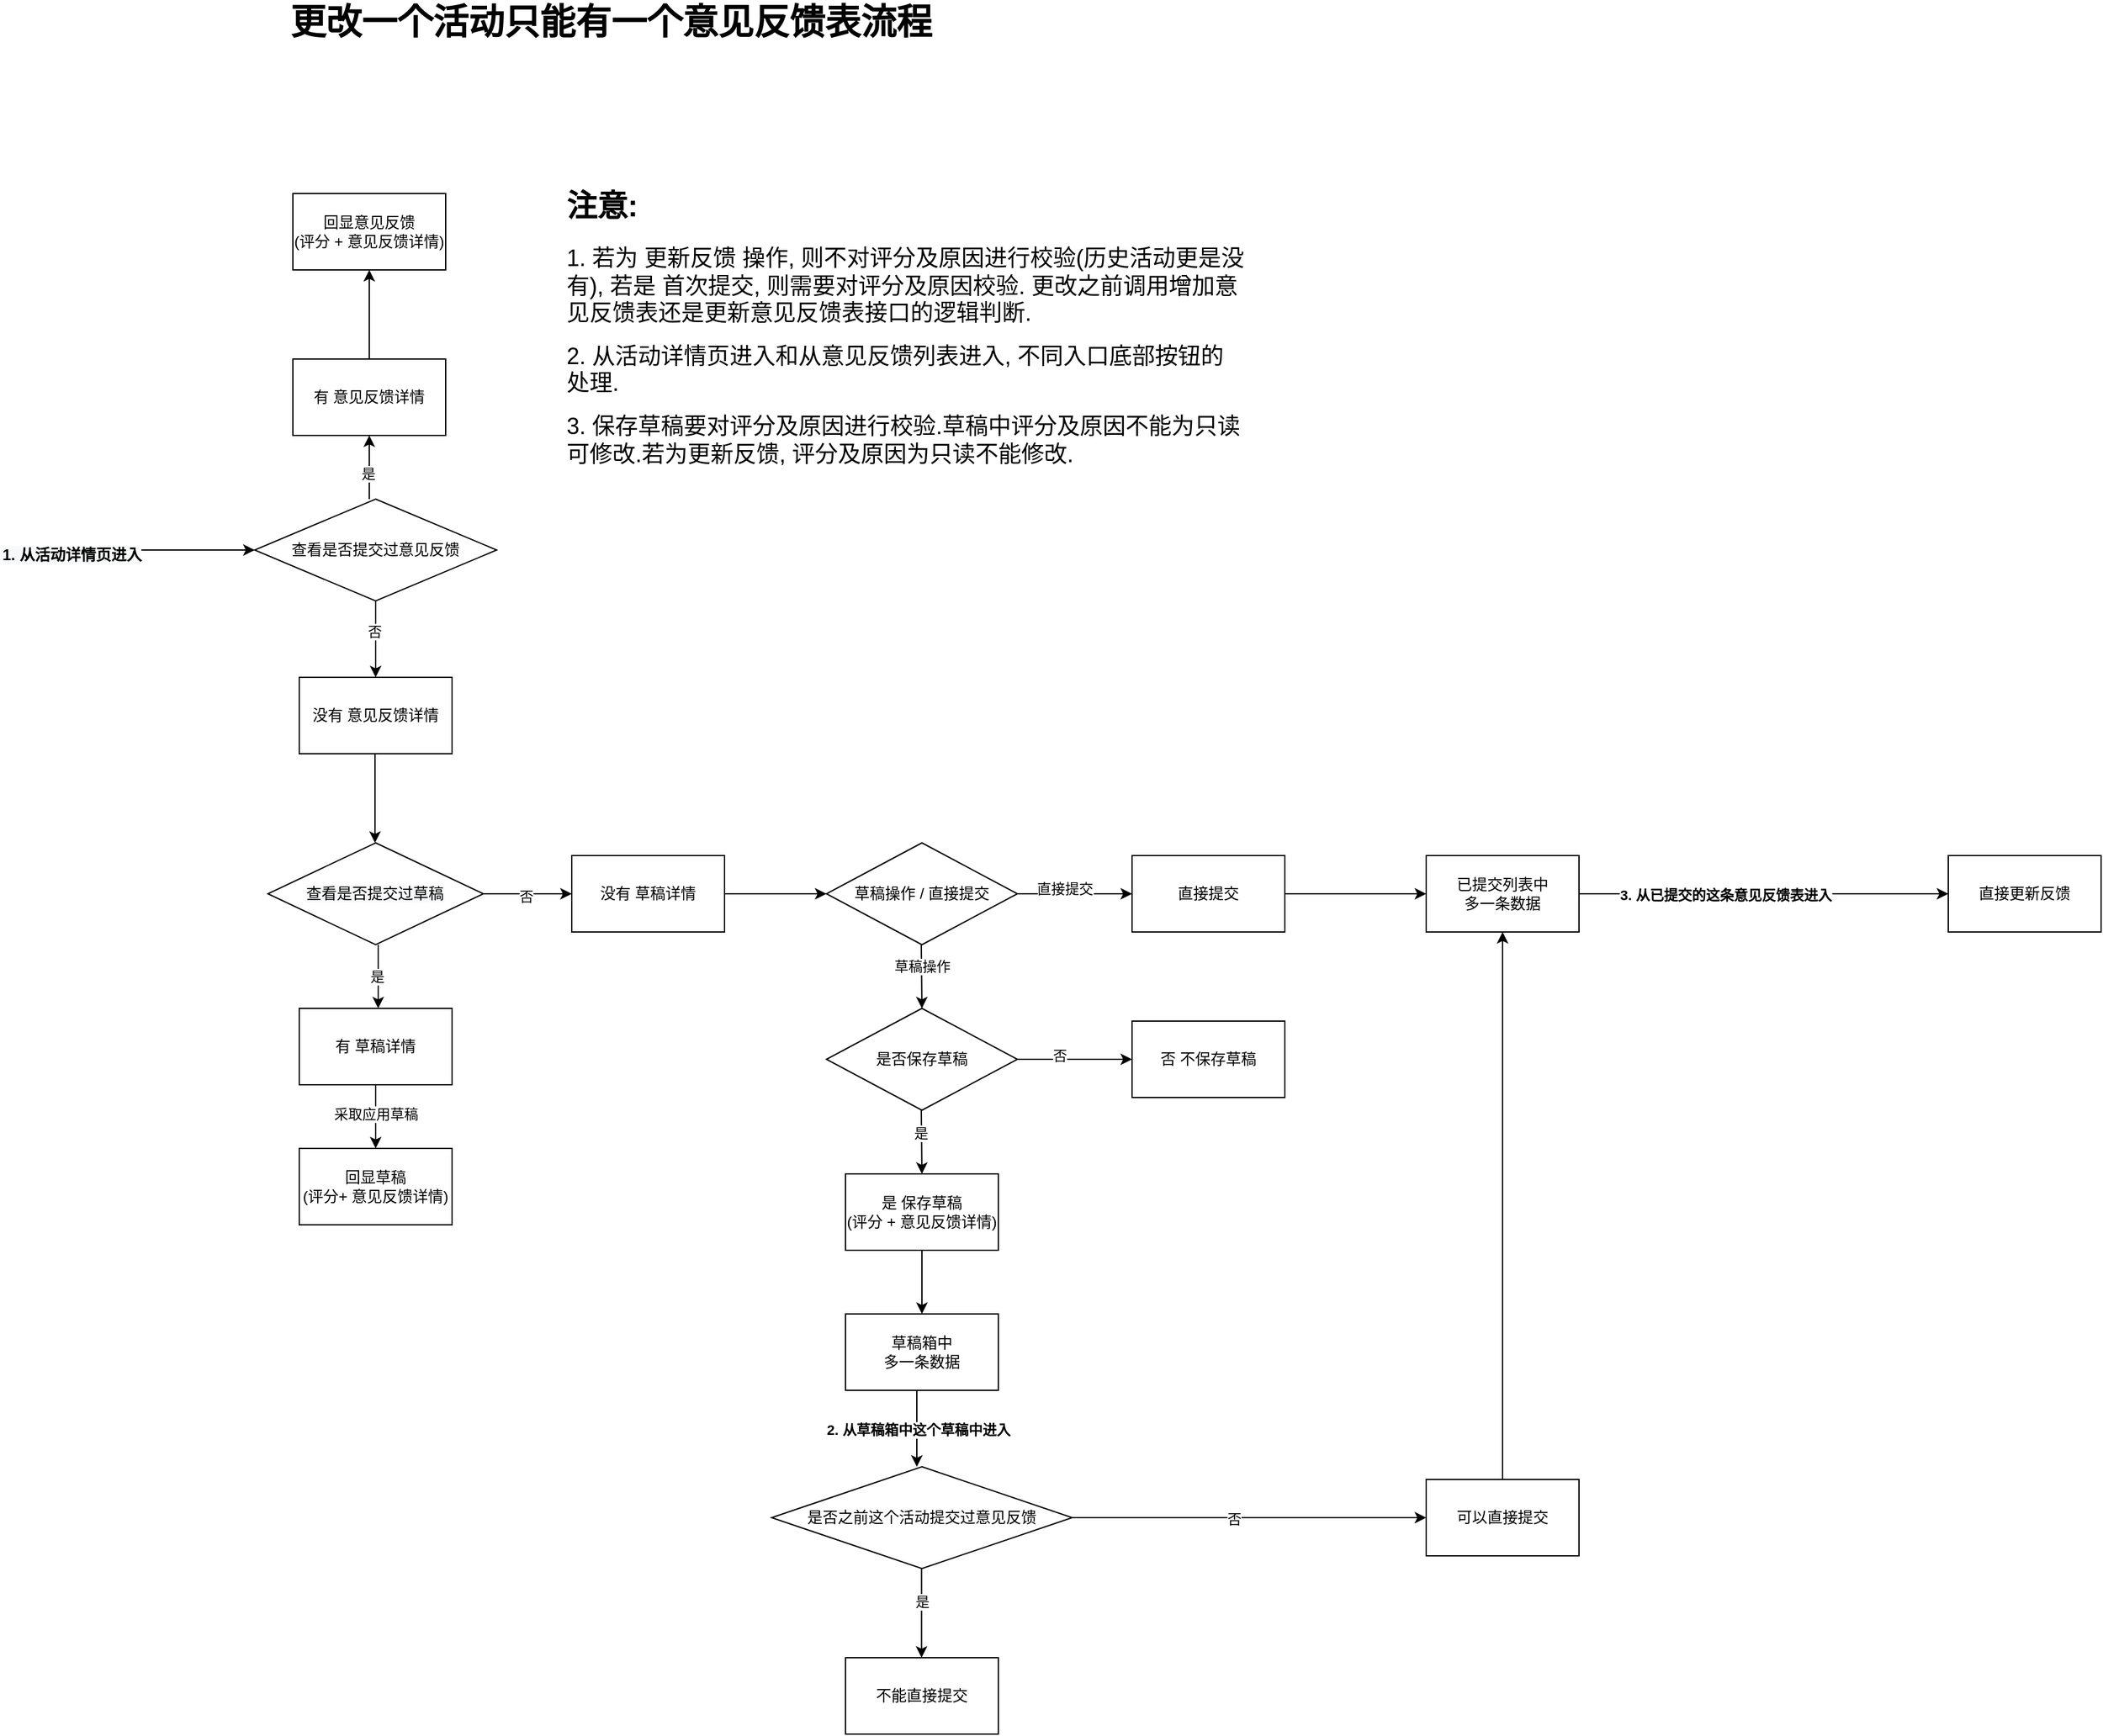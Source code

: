 <mxfile version="20.2.3" type="github">
  <diagram id="OkfbAYmFlCsFUz27nmYc" name="第 1 页">
    <mxGraphModel dx="1455" dy="835" grid="1" gridSize="10" guides="1" tooltips="1" connect="1" arrows="1" fold="1" page="1" pageScale="1" pageWidth="3300" pageHeight="4681" math="0" shadow="0">
      <root>
        <mxCell id="0" />
        <mxCell id="1" parent="0" />
        <mxCell id="Im89usUlu3mwiEkNjQvP-6" value="查看是否提交过意见反馈" style="rhombus;whiteSpace=wrap;html=1;" parent="1" vertex="1">
          <mxGeometry x="440" y="460" width="190" height="80" as="geometry" />
        </mxCell>
        <mxCell id="Im89usUlu3mwiEkNjQvP-7" value="" style="endArrow=classic;html=1;rounded=0;entryX=0;entryY=0.5;entryDx=0;entryDy=0;exitX=1;exitY=0.5;exitDx=0;exitDy=0;" parent="1" target="Im89usUlu3mwiEkNjQvP-6" edge="1">
          <mxGeometry width="50" height="50" relative="1" as="geometry">
            <mxPoint x="330" y="500" as="sourcePoint" />
            <mxPoint x="140" y="300" as="targetPoint" />
          </mxGeometry>
        </mxCell>
        <mxCell id="Im89usUlu3mwiEkNjQvP-9" value="有 意见反馈详情" style="rounded=0;whiteSpace=wrap;html=1;" parent="1" vertex="1">
          <mxGeometry x="470" y="350" width="120" height="60" as="geometry" />
        </mxCell>
        <mxCell id="Im89usUlu3mwiEkNjQvP-10" value="" style="endArrow=classic;html=1;rounded=0;entryX=0.5;entryY=1;entryDx=0;entryDy=0;" parent="1" target="Im89usUlu3mwiEkNjQvP-9" edge="1">
          <mxGeometry width="50" height="50" relative="1" as="geometry">
            <mxPoint x="530" y="460" as="sourcePoint" />
            <mxPoint x="580" y="410" as="targetPoint" />
          </mxGeometry>
        </mxCell>
        <mxCell id="Im89usUlu3mwiEkNjQvP-45" value="是" style="edgeLabel;html=1;align=center;verticalAlign=middle;resizable=0;points=[];" parent="Im89usUlu3mwiEkNjQvP-10" vertex="1" connectable="0">
          <mxGeometry x="-0.2" y="1" relative="1" as="geometry">
            <mxPoint as="offset" />
          </mxGeometry>
        </mxCell>
        <mxCell id="Im89usUlu3mwiEkNjQvP-11" value="回显意见反馈&lt;br&gt;(评分 + 意见反馈详情)" style="rounded=0;whiteSpace=wrap;html=1;" parent="1" vertex="1">
          <mxGeometry x="470" y="220" width="120" height="60" as="geometry" />
        </mxCell>
        <mxCell id="Im89usUlu3mwiEkNjQvP-12" value="" style="endArrow=classic;html=1;rounded=0;exitX=0.5;exitY=0;exitDx=0;exitDy=0;" parent="1" source="Im89usUlu3mwiEkNjQvP-9" edge="1">
          <mxGeometry width="50" height="50" relative="1" as="geometry">
            <mxPoint x="520" y="350" as="sourcePoint" />
            <mxPoint x="530" y="280" as="targetPoint" />
          </mxGeometry>
        </mxCell>
        <mxCell id="Im89usUlu3mwiEkNjQvP-13" value="没有 意见反馈详情" style="rounded=0;whiteSpace=wrap;html=1;" parent="1" vertex="1">
          <mxGeometry x="475" y="600" width="120" height="60" as="geometry" />
        </mxCell>
        <mxCell id="Im89usUlu3mwiEkNjQvP-14" value="" style="endArrow=classic;html=1;rounded=0;exitX=0.5;exitY=1;exitDx=0;exitDy=0;" parent="1" source="Im89usUlu3mwiEkNjQvP-6" edge="1">
          <mxGeometry width="50" height="50" relative="1" as="geometry">
            <mxPoint x="529" y="540" as="sourcePoint" />
            <mxPoint x="535" y="600" as="targetPoint" />
          </mxGeometry>
        </mxCell>
        <mxCell id="Im89usUlu3mwiEkNjQvP-46" value="否" style="edgeLabel;html=1;align=center;verticalAlign=middle;resizable=0;points=[];" parent="Im89usUlu3mwiEkNjQvP-14" vertex="1" connectable="0">
          <mxGeometry x="-0.2" y="-1" relative="1" as="geometry">
            <mxPoint as="offset" />
          </mxGeometry>
        </mxCell>
        <mxCell id="Im89usUlu3mwiEkNjQvP-17" value="" style="endArrow=classic;html=1;rounded=0;" parent="1" edge="1">
          <mxGeometry width="50" height="50" relative="1" as="geometry">
            <mxPoint x="534.5" y="660" as="sourcePoint" />
            <mxPoint x="534.5" y="730" as="targetPoint" />
          </mxGeometry>
        </mxCell>
        <mxCell id="Im89usUlu3mwiEkNjQvP-19" value="&lt;meta charset=&quot;utf-8&quot;&gt;&lt;span style=&quot;color: rgb(0, 0, 0); font-family: Helvetica; font-size: 12px; font-style: normal; font-variant-ligatures: normal; font-variant-caps: normal; font-weight: 400; letter-spacing: normal; orphans: 2; text-align: center; text-indent: 0px; text-transform: none; widows: 2; word-spacing: 0px; -webkit-text-stroke-width: 0px; background-color: rgb(248, 249, 250); text-decoration-thickness: initial; text-decoration-style: initial; text-decoration-color: initial; float: none; display: inline !important;&quot;&gt;查看是否提交过草稿&lt;/span&gt;" style="rhombus;whiteSpace=wrap;html=1;" parent="1" vertex="1">
          <mxGeometry x="450.38" y="730" width="169.25" height="80" as="geometry" />
        </mxCell>
        <mxCell id="Im89usUlu3mwiEkNjQvP-23" value="没有 草稿详情" style="rounded=0;whiteSpace=wrap;html=1;" parent="1" vertex="1">
          <mxGeometry x="689" y="740" width="120" height="60" as="geometry" />
        </mxCell>
        <mxCell id="Im89usUlu3mwiEkNjQvP-24" value="有 草稿详情" style="rounded=0;whiteSpace=wrap;html=1;" parent="1" vertex="1">
          <mxGeometry x="475.01" y="860" width="120" height="60" as="geometry" />
        </mxCell>
        <mxCell id="Im89usUlu3mwiEkNjQvP-25" value="" style="endArrow=classic;html=1;rounded=0;" parent="1" edge="1">
          <mxGeometry width="50" height="50" relative="1" as="geometry">
            <mxPoint x="537" y="810" as="sourcePoint" />
            <mxPoint x="537" y="860" as="targetPoint" />
          </mxGeometry>
        </mxCell>
        <mxCell id="Im89usUlu3mwiEkNjQvP-47" value="是" style="edgeLabel;html=1;align=center;verticalAlign=middle;resizable=0;points=[];" parent="Im89usUlu3mwiEkNjQvP-25" vertex="1" connectable="0">
          <mxGeometry x="-0.003" y="-1" relative="1" as="geometry">
            <mxPoint as="offset" />
          </mxGeometry>
        </mxCell>
        <mxCell id="Im89usUlu3mwiEkNjQvP-26" value="" style="endArrow=classic;html=1;rounded=0;" parent="1" edge="1">
          <mxGeometry width="50" height="50" relative="1" as="geometry">
            <mxPoint x="619.63" y="770" as="sourcePoint" />
            <mxPoint x="689" y="770" as="targetPoint" />
          </mxGeometry>
        </mxCell>
        <mxCell id="Im89usUlu3mwiEkNjQvP-48" value="否" style="edgeLabel;html=1;align=center;verticalAlign=middle;resizable=0;points=[];" parent="Im89usUlu3mwiEkNjQvP-26" vertex="1" connectable="0">
          <mxGeometry x="-0.048" y="-2" relative="1" as="geometry">
            <mxPoint as="offset" />
          </mxGeometry>
        </mxCell>
        <mxCell id="Im89usUlu3mwiEkNjQvP-27" value="" style="endArrow=classic;html=1;rounded=0;exitX=0.5;exitY=1;exitDx=0;exitDy=0;" parent="1" source="Im89usUlu3mwiEkNjQvP-24" target="Im89usUlu3mwiEkNjQvP-28" edge="1">
          <mxGeometry width="50" height="50" relative="1" as="geometry">
            <mxPoint x="550" y="950" as="sourcePoint" />
            <mxPoint x="644" y="950" as="targetPoint" />
          </mxGeometry>
        </mxCell>
        <mxCell id="q7OzTF7ERqqm-nkJWWnr-1" value="采取应用草稿" style="edgeLabel;html=1;align=center;verticalAlign=middle;resizable=0;points=[];" vertex="1" connectable="0" parent="Im89usUlu3mwiEkNjQvP-27">
          <mxGeometry x="-0.1" relative="1" as="geometry">
            <mxPoint as="offset" />
          </mxGeometry>
        </mxCell>
        <mxCell id="Im89usUlu3mwiEkNjQvP-28" value="回显草稿&lt;br&gt;(评分+ 意见反馈详情)" style="rounded=0;whiteSpace=wrap;html=1;" parent="1" vertex="1">
          <mxGeometry x="475.01" y="970" width="120" height="60" as="geometry" />
        </mxCell>
        <mxCell id="Im89usUlu3mwiEkNjQvP-29" value="" style="endArrow=classic;html=1;rounded=0;" parent="1" edge="1">
          <mxGeometry width="50" height="50" relative="1" as="geometry">
            <mxPoint x="809" y="770" as="sourcePoint" />
            <mxPoint x="889" y="770" as="targetPoint" />
          </mxGeometry>
        </mxCell>
        <mxCell id="Im89usUlu3mwiEkNjQvP-30" value="草稿操作 / 直接提交" style="rhombus;whiteSpace=wrap;html=1;" parent="1" vertex="1">
          <mxGeometry x="889" y="730" width="150" height="80" as="geometry" />
        </mxCell>
        <mxCell id="Im89usUlu3mwiEkNjQvP-31" value="" style="endArrow=classic;html=1;rounded=0;" parent="1" edge="1">
          <mxGeometry width="50" height="50" relative="1" as="geometry">
            <mxPoint x="1039" y="770" as="sourcePoint" />
            <mxPoint x="1129" y="770" as="targetPoint" />
          </mxGeometry>
        </mxCell>
        <mxCell id="Im89usUlu3mwiEkNjQvP-49" value="直接提交" style="edgeLabel;html=1;align=center;verticalAlign=middle;resizable=0;points=[];" parent="Im89usUlu3mwiEkNjQvP-31" vertex="1" connectable="0">
          <mxGeometry x="-0.186" y="4" relative="1" as="geometry">
            <mxPoint as="offset" />
          </mxGeometry>
        </mxCell>
        <mxCell id="Im89usUlu3mwiEkNjQvP-33" value="直接提交" style="rounded=0;whiteSpace=wrap;html=1;" parent="1" vertex="1">
          <mxGeometry x="1129" y="740" width="120" height="60" as="geometry" />
        </mxCell>
        <mxCell id="Im89usUlu3mwiEkNjQvP-36" value="" style="endArrow=classic;html=1;rounded=0;" parent="1" edge="1">
          <mxGeometry width="50" height="50" relative="1" as="geometry">
            <mxPoint x="963.5" y="810" as="sourcePoint" />
            <mxPoint x="964" y="860" as="targetPoint" />
          </mxGeometry>
        </mxCell>
        <mxCell id="Im89usUlu3mwiEkNjQvP-50" value="草稿操作" style="edgeLabel;html=1;align=center;verticalAlign=middle;resizable=0;points=[];" parent="Im89usUlu3mwiEkNjQvP-36" vertex="1" connectable="0">
          <mxGeometry x="-0.322" relative="1" as="geometry">
            <mxPoint as="offset" />
          </mxGeometry>
        </mxCell>
        <mxCell id="Im89usUlu3mwiEkNjQvP-40" value="是否保存草稿" style="rhombus;whiteSpace=wrap;html=1;" parent="1" vertex="1">
          <mxGeometry x="889" y="860" width="150" height="80" as="geometry" />
        </mxCell>
        <mxCell id="Im89usUlu3mwiEkNjQvP-41" value="" style="endArrow=classic;html=1;rounded=0;" parent="1" edge="1">
          <mxGeometry width="50" height="50" relative="1" as="geometry">
            <mxPoint x="1039" y="900" as="sourcePoint" />
            <mxPoint x="1129" y="900" as="targetPoint" />
          </mxGeometry>
        </mxCell>
        <mxCell id="Im89usUlu3mwiEkNjQvP-52" value="否" style="edgeLabel;html=1;align=center;verticalAlign=middle;resizable=0;points=[];" parent="Im89usUlu3mwiEkNjQvP-41" vertex="1" connectable="0">
          <mxGeometry x="-0.28" y="3" relative="1" as="geometry">
            <mxPoint as="offset" />
          </mxGeometry>
        </mxCell>
        <mxCell id="Im89usUlu3mwiEkNjQvP-42" value="是 保存草稿&lt;br&gt;(评分 + 意见反馈详情)" style="rounded=0;whiteSpace=wrap;html=1;" parent="1" vertex="1">
          <mxGeometry x="904" y="990" width="120" height="60" as="geometry" />
        </mxCell>
        <mxCell id="Im89usUlu3mwiEkNjQvP-43" value="否 不保存草稿" style="rounded=0;whiteSpace=wrap;html=1;" parent="1" vertex="1">
          <mxGeometry x="1129" y="870" width="120" height="60" as="geometry" />
        </mxCell>
        <mxCell id="Im89usUlu3mwiEkNjQvP-44" value="" style="endArrow=classic;html=1;rounded=0;" parent="1" edge="1">
          <mxGeometry width="50" height="50" relative="1" as="geometry">
            <mxPoint x="963.5" y="940" as="sourcePoint" />
            <mxPoint x="964" y="990" as="targetPoint" />
          </mxGeometry>
        </mxCell>
        <mxCell id="Im89usUlu3mwiEkNjQvP-51" value="是" style="edgeLabel;html=1;align=center;verticalAlign=middle;resizable=0;points=[];" parent="Im89usUlu3mwiEkNjQvP-44" vertex="1" connectable="0">
          <mxGeometry x="-0.301" y="-1" relative="1" as="geometry">
            <mxPoint as="offset" />
          </mxGeometry>
        </mxCell>
        <mxCell id="Im89usUlu3mwiEkNjQvP-53" value="已提交列表中&lt;br&gt;多一条数据" style="rounded=0;whiteSpace=wrap;html=1;" parent="1" vertex="1">
          <mxGeometry x="1360" y="740" width="120" height="60" as="geometry" />
        </mxCell>
        <mxCell id="Im89usUlu3mwiEkNjQvP-54" value="草稿箱中&lt;br&gt;多一条数据" style="rounded=0;whiteSpace=wrap;html=1;" parent="1" vertex="1">
          <mxGeometry x="904" y="1100" width="120" height="60" as="geometry" />
        </mxCell>
        <mxCell id="Im89usUlu3mwiEkNjQvP-55" value="" style="endArrow=classic;html=1;rounded=0;entryX=0;entryY=0.5;entryDx=0;entryDy=0;" parent="1" target="Im89usUlu3mwiEkNjQvP-53" edge="1">
          <mxGeometry width="50" height="50" relative="1" as="geometry">
            <mxPoint x="1249" y="770" as="sourcePoint" />
            <mxPoint x="1340" y="770" as="targetPoint" />
          </mxGeometry>
        </mxCell>
        <mxCell id="Im89usUlu3mwiEkNjQvP-56" value="" style="endArrow=classic;html=1;rounded=0;entryX=0.5;entryY=0;entryDx=0;entryDy=0;exitX=0.5;exitY=1;exitDx=0;exitDy=0;" parent="1" source="Im89usUlu3mwiEkNjQvP-42" target="Im89usUlu3mwiEkNjQvP-54" edge="1">
          <mxGeometry width="50" height="50" relative="1" as="geometry">
            <mxPoint x="960" y="1050" as="sourcePoint" />
            <mxPoint x="1010" y="1000" as="targetPoint" />
          </mxGeometry>
        </mxCell>
        <mxCell id="Im89usUlu3mwiEkNjQvP-58" value="" style="endArrow=classic;html=1;rounded=0;" parent="1" edge="1">
          <mxGeometry width="50" height="50" relative="1" as="geometry">
            <mxPoint x="960" y="1160" as="sourcePoint" />
            <mxPoint x="960" y="1220" as="targetPoint" />
          </mxGeometry>
        </mxCell>
        <mxCell id="Im89usUlu3mwiEkNjQvP-59" value="&lt;b&gt;2. 从草稿箱中这个草稿中进入&lt;/b&gt;" style="edgeLabel;html=1;align=center;verticalAlign=middle;resizable=0;points=[];" parent="Im89usUlu3mwiEkNjQvP-58" vertex="1" connectable="0">
          <mxGeometry x="0.028" y="1" relative="1" as="geometry">
            <mxPoint as="offset" />
          </mxGeometry>
        </mxCell>
        <mxCell id="Im89usUlu3mwiEkNjQvP-60" value="是否之前这个活动提交过意见反馈" style="rhombus;whiteSpace=wrap;html=1;" parent="1" vertex="1">
          <mxGeometry x="846" y="1220" width="236" height="80" as="geometry" />
        </mxCell>
        <mxCell id="Im89usUlu3mwiEkNjQvP-61" value="" style="endArrow=classic;html=1;rounded=0;" parent="1" edge="1">
          <mxGeometry width="50" height="50" relative="1" as="geometry">
            <mxPoint x="963.71" y="1300" as="sourcePoint" />
            <mxPoint x="963.71" y="1370" as="targetPoint" />
          </mxGeometry>
        </mxCell>
        <mxCell id="Im89usUlu3mwiEkNjQvP-62" value="是" style="edgeLabel;html=1;align=center;verticalAlign=middle;resizable=0;points=[];" parent="Im89usUlu3mwiEkNjQvP-61" vertex="1" connectable="0">
          <mxGeometry x="-0.257" relative="1" as="geometry">
            <mxPoint as="offset" />
          </mxGeometry>
        </mxCell>
        <mxCell id="Im89usUlu3mwiEkNjQvP-63" value="不能直接提交" style="rounded=0;whiteSpace=wrap;html=1;" parent="1" vertex="1">
          <mxGeometry x="904" y="1370" width="120" height="60" as="geometry" />
        </mxCell>
        <mxCell id="Im89usUlu3mwiEkNjQvP-64" value="" style="endArrow=classic;html=1;rounded=0;entryX=0;entryY=0.5;entryDx=0;entryDy=0;" parent="1" target="Im89usUlu3mwiEkNjQvP-65" edge="1">
          <mxGeometry width="50" height="50" relative="1" as="geometry">
            <mxPoint x="1082" y="1260" as="sourcePoint" />
            <mxPoint x="1160" y="1260" as="targetPoint" />
          </mxGeometry>
        </mxCell>
        <mxCell id="Im89usUlu3mwiEkNjQvP-66" value="否" style="edgeLabel;html=1;align=center;verticalAlign=middle;resizable=0;points=[];" parent="Im89usUlu3mwiEkNjQvP-64" vertex="1" connectable="0">
          <mxGeometry x="-0.085" y="-1" relative="1" as="geometry">
            <mxPoint as="offset" />
          </mxGeometry>
        </mxCell>
        <mxCell id="Im89usUlu3mwiEkNjQvP-65" value="可以直接提交" style="rounded=0;whiteSpace=wrap;html=1;" parent="1" vertex="1">
          <mxGeometry x="1360" y="1230" width="120" height="60" as="geometry" />
        </mxCell>
        <mxCell id="Im89usUlu3mwiEkNjQvP-67" value="" style="endArrow=classic;html=1;rounded=0;entryX=0.5;entryY=1;entryDx=0;entryDy=0;" parent="1" target="Im89usUlu3mwiEkNjQvP-53" edge="1">
          <mxGeometry width="50" height="50" relative="1" as="geometry">
            <mxPoint x="1420" y="1230" as="sourcePoint" />
            <mxPoint x="1470" y="1180" as="targetPoint" />
          </mxGeometry>
        </mxCell>
        <mxCell id="Im89usUlu3mwiEkNjQvP-68" value="直接更新反馈" style="rounded=0;whiteSpace=wrap;html=1;" parent="1" vertex="1">
          <mxGeometry x="1770" y="740" width="120" height="60" as="geometry" />
        </mxCell>
        <mxCell id="Im89usUlu3mwiEkNjQvP-69" value="" style="endArrow=classic;html=1;rounded=0;entryX=0;entryY=0.5;entryDx=0;entryDy=0;" parent="1" target="Im89usUlu3mwiEkNjQvP-68" edge="1">
          <mxGeometry width="50" height="50" relative="1" as="geometry">
            <mxPoint x="1480" y="770" as="sourcePoint" />
            <mxPoint x="1530" y="720" as="targetPoint" />
          </mxGeometry>
        </mxCell>
        <mxCell id="Im89usUlu3mwiEkNjQvP-70" value="&lt;b&gt;3. 从已提交的这条意见反馈表进入&lt;/b&gt;" style="edgeLabel;html=1;align=center;verticalAlign=middle;resizable=0;points=[];" parent="Im89usUlu3mwiEkNjQvP-69" vertex="1" connectable="0">
          <mxGeometry x="-0.208" y="-1" relative="1" as="geometry">
            <mxPoint as="offset" />
          </mxGeometry>
        </mxCell>
        <mxCell id="Im89usUlu3mwiEkNjQvP-71" value="&lt;b style=&quot;color: rgb(0, 0, 0); font-family: Helvetica; font-size: 12px; font-style: normal; font-variant-ligatures: normal; font-variant-caps: normal; letter-spacing: normal; orphans: 2; text-align: center; text-indent: 0px; text-transform: none; widows: 2; word-spacing: 0px; -webkit-text-stroke-width: 0px; background-color: rgb(248, 249, 250); text-decoration-thickness: initial; text-decoration-style: initial; text-decoration-color: initial;&quot;&gt;1. 从活动详情页进入&lt;/b&gt;" style="text;whiteSpace=wrap;html=1;" parent="1" vertex="1">
          <mxGeometry x="240" y="490" width="130" height="40" as="geometry" />
        </mxCell>
        <mxCell id="Im89usUlu3mwiEkNjQvP-72" value="&lt;h1&gt;注意:&lt;/h1&gt;&lt;p&gt;&lt;span style=&quot;font-size: 18px; background-color: initial;&quot;&gt;1. 若为 更新反馈 操作, 则不对评分及原因进行校验(历史活动更是没有), 若是 首次提交, 则需要对评分及原因校验.&amp;nbsp;&lt;/span&gt;&lt;span style=&quot;background-color: initial; font-size: 18px;&quot;&gt;更改之前调用增加意见反馈表还是更新意见反馈表接口的逻辑判断.&lt;/span&gt;&lt;/p&gt;&lt;p&gt;&lt;span style=&quot;background-color: initial; font-size: 18px;&quot;&gt;2. 从活动详情页进入和从意见反馈列表进入, 不同入口底部按钮的处理.&lt;/span&gt;&lt;/p&gt;&lt;p&gt;&lt;span style=&quot;background-color: initial; font-size: 18px;&quot;&gt;3. 保存草稿要对评分及原因进行校验.草稿中评分及原因不能为只读可修改.若为更新反馈, 评分及原因为只读不能修改.&lt;/span&gt;&lt;/p&gt;" style="text;html=1;strokeColor=none;fillColor=none;spacing=5;spacingTop=-20;whiteSpace=wrap;overflow=hidden;rounded=0;" parent="1" vertex="1">
          <mxGeometry x="680" y="210" width="540" height="240" as="geometry" />
        </mxCell>
        <mxCell id="Im89usUlu3mwiEkNjQvP-73" value="&lt;font style=&quot;font-size: 28px;&quot;&gt;&lt;b&gt;更改一个活动只能有一个意见反馈表流程&lt;/b&gt;&lt;/font&gt;" style="text;html=1;strokeColor=none;fillColor=none;align=center;verticalAlign=middle;whiteSpace=wrap;rounded=0;fontSize=18;" parent="1" vertex="1">
          <mxGeometry x="430" y="70" width="580" height="30" as="geometry" />
        </mxCell>
      </root>
    </mxGraphModel>
  </diagram>
</mxfile>
